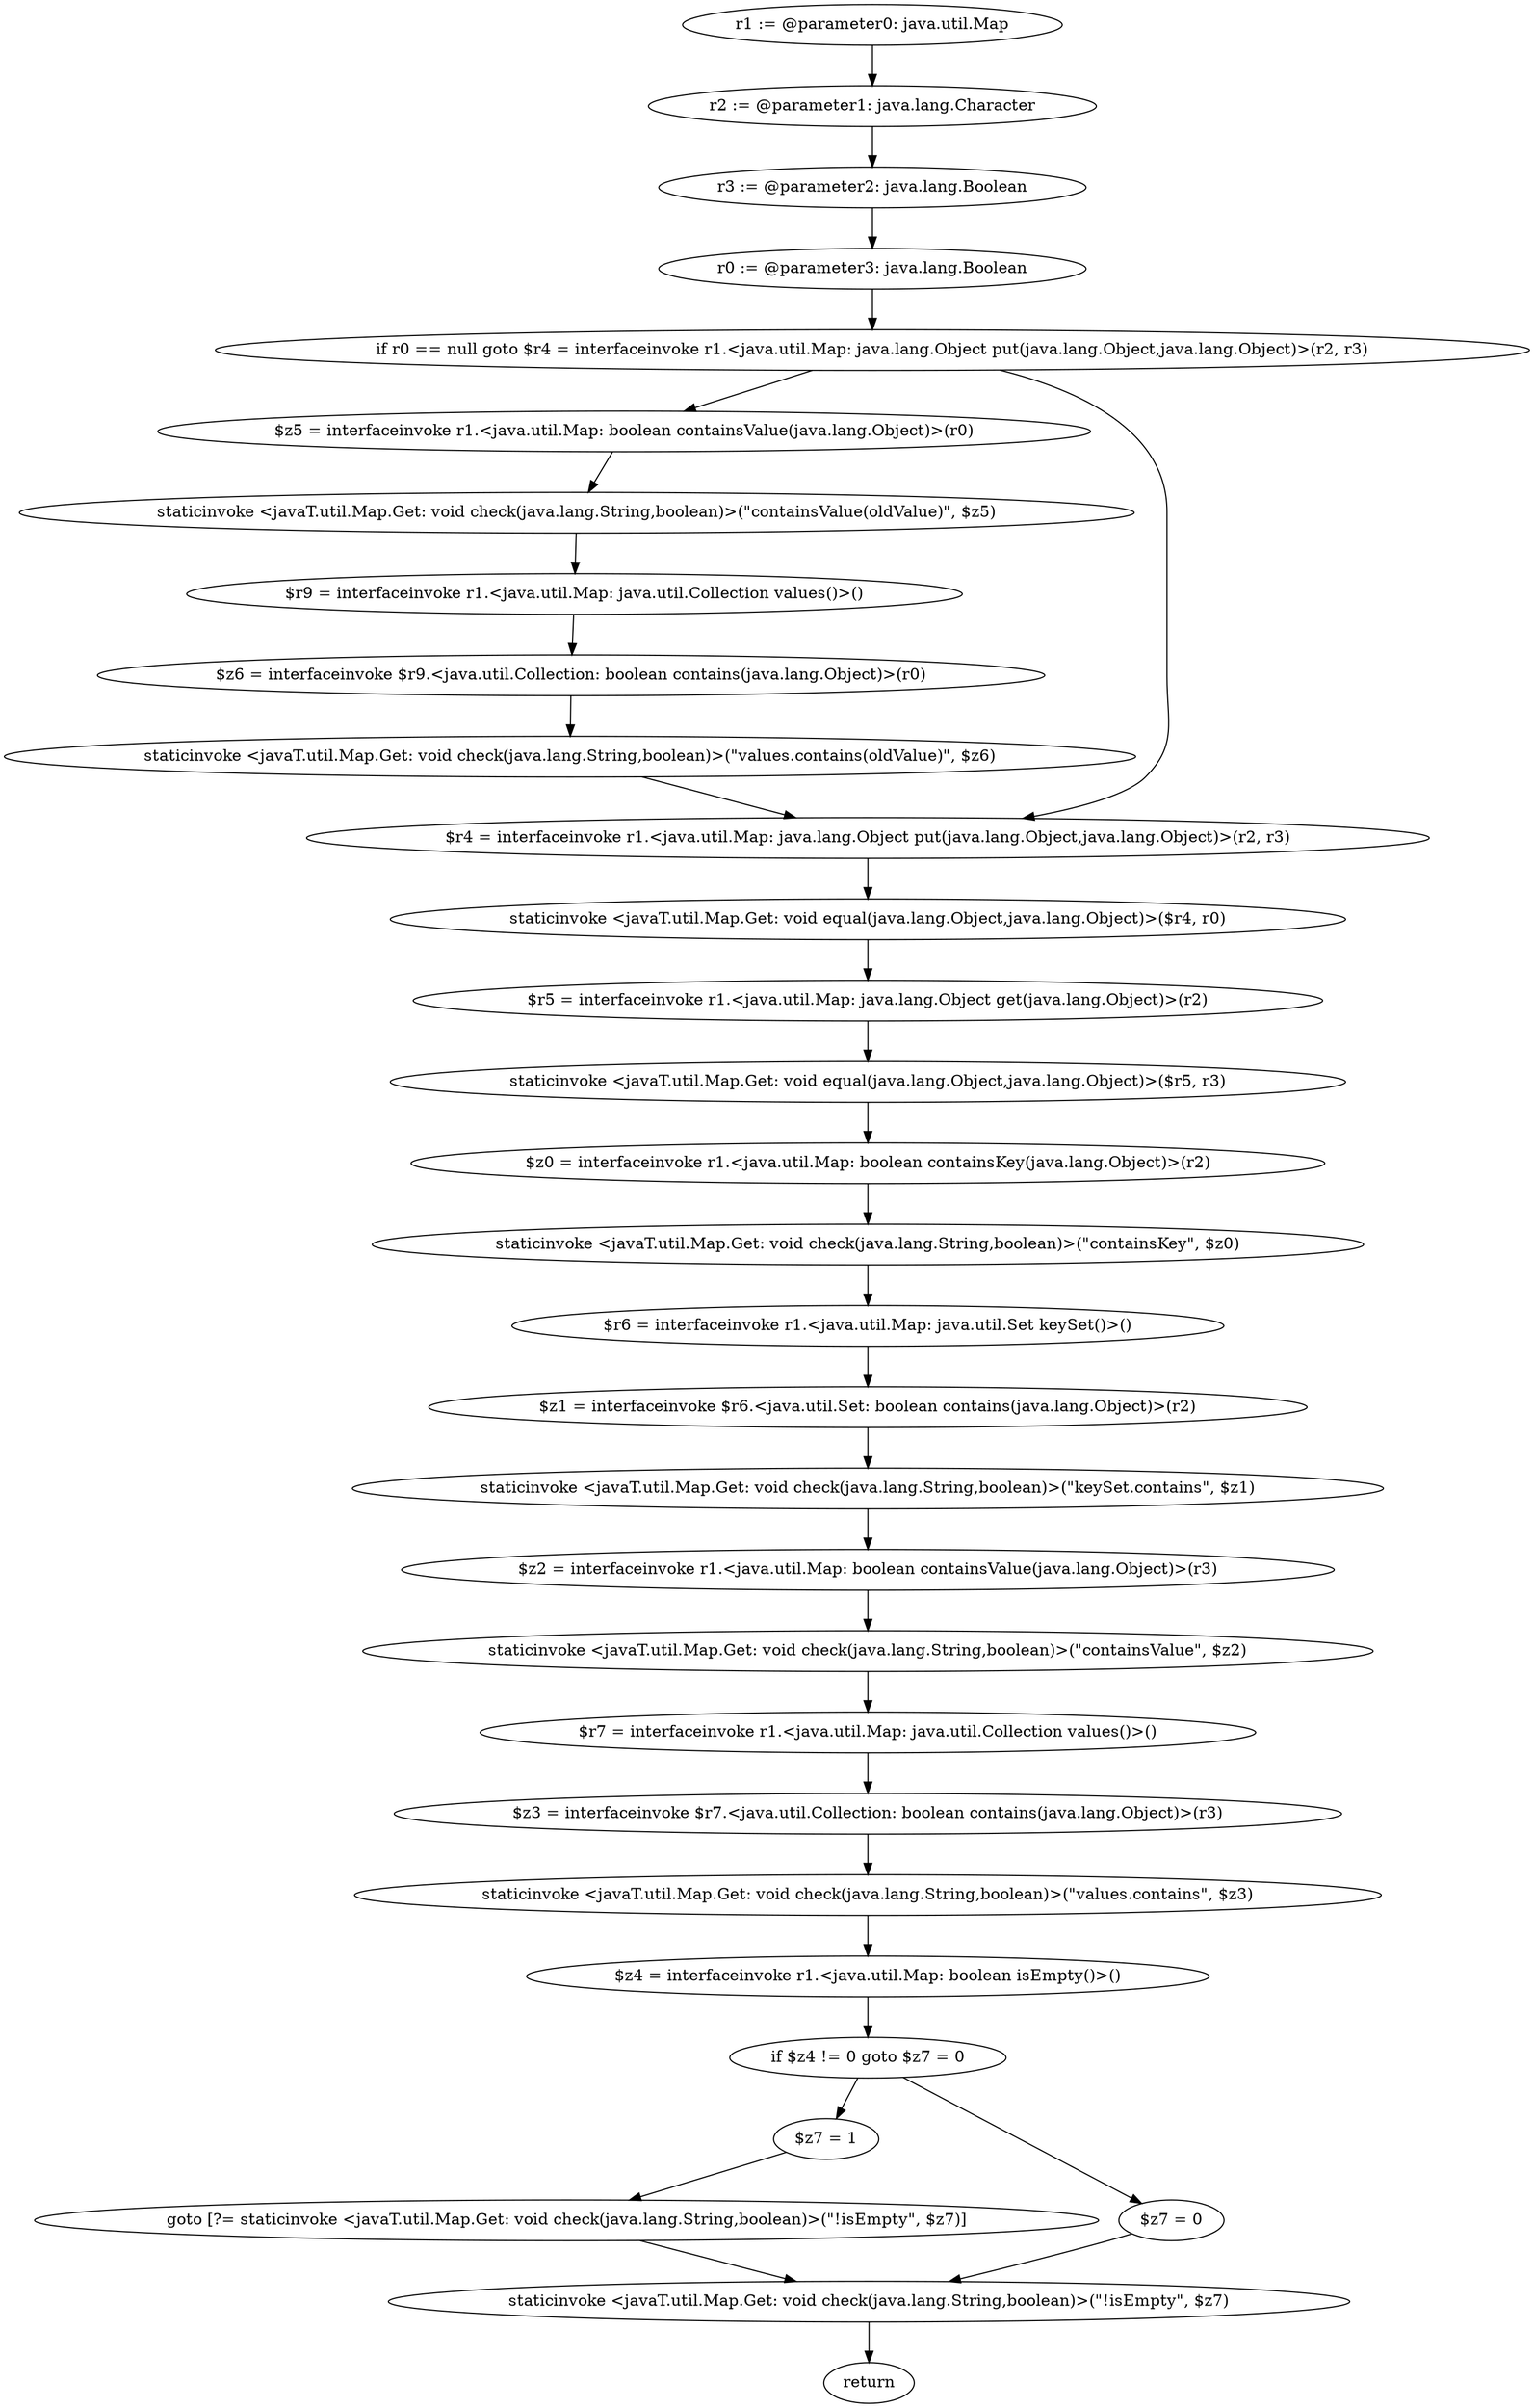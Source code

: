 digraph "unitGraph" {
    "r1 := @parameter0: java.util.Map"
    "r2 := @parameter1: java.lang.Character"
    "r3 := @parameter2: java.lang.Boolean"
    "r0 := @parameter3: java.lang.Boolean"
    "if r0 == null goto $r4 = interfaceinvoke r1.<java.util.Map: java.lang.Object put(java.lang.Object,java.lang.Object)>(r2, r3)"
    "$z5 = interfaceinvoke r1.<java.util.Map: boolean containsValue(java.lang.Object)>(r0)"
    "staticinvoke <javaT.util.Map.Get: void check(java.lang.String,boolean)>(\"containsValue(oldValue)\", $z5)"
    "$r9 = interfaceinvoke r1.<java.util.Map: java.util.Collection values()>()"
    "$z6 = interfaceinvoke $r9.<java.util.Collection: boolean contains(java.lang.Object)>(r0)"
    "staticinvoke <javaT.util.Map.Get: void check(java.lang.String,boolean)>(\"values.contains(oldValue)\", $z6)"
    "$r4 = interfaceinvoke r1.<java.util.Map: java.lang.Object put(java.lang.Object,java.lang.Object)>(r2, r3)"
    "staticinvoke <javaT.util.Map.Get: void equal(java.lang.Object,java.lang.Object)>($r4, r0)"
    "$r5 = interfaceinvoke r1.<java.util.Map: java.lang.Object get(java.lang.Object)>(r2)"
    "staticinvoke <javaT.util.Map.Get: void equal(java.lang.Object,java.lang.Object)>($r5, r3)"
    "$z0 = interfaceinvoke r1.<java.util.Map: boolean containsKey(java.lang.Object)>(r2)"
    "staticinvoke <javaT.util.Map.Get: void check(java.lang.String,boolean)>(\"containsKey\", $z0)"
    "$r6 = interfaceinvoke r1.<java.util.Map: java.util.Set keySet()>()"
    "$z1 = interfaceinvoke $r6.<java.util.Set: boolean contains(java.lang.Object)>(r2)"
    "staticinvoke <javaT.util.Map.Get: void check(java.lang.String,boolean)>(\"keySet.contains\", $z1)"
    "$z2 = interfaceinvoke r1.<java.util.Map: boolean containsValue(java.lang.Object)>(r3)"
    "staticinvoke <javaT.util.Map.Get: void check(java.lang.String,boolean)>(\"containsValue\", $z2)"
    "$r7 = interfaceinvoke r1.<java.util.Map: java.util.Collection values()>()"
    "$z3 = interfaceinvoke $r7.<java.util.Collection: boolean contains(java.lang.Object)>(r3)"
    "staticinvoke <javaT.util.Map.Get: void check(java.lang.String,boolean)>(\"values.contains\", $z3)"
    "$z4 = interfaceinvoke r1.<java.util.Map: boolean isEmpty()>()"
    "if $z4 != 0 goto $z7 = 0"
    "$z7 = 1"
    "goto [?= staticinvoke <javaT.util.Map.Get: void check(java.lang.String,boolean)>(\"!isEmpty\", $z7)]"
    "$z7 = 0"
    "staticinvoke <javaT.util.Map.Get: void check(java.lang.String,boolean)>(\"!isEmpty\", $z7)"
    "return"
    "r1 := @parameter0: java.util.Map"->"r2 := @parameter1: java.lang.Character";
    "r2 := @parameter1: java.lang.Character"->"r3 := @parameter2: java.lang.Boolean";
    "r3 := @parameter2: java.lang.Boolean"->"r0 := @parameter3: java.lang.Boolean";
    "r0 := @parameter3: java.lang.Boolean"->"if r0 == null goto $r4 = interfaceinvoke r1.<java.util.Map: java.lang.Object put(java.lang.Object,java.lang.Object)>(r2, r3)";
    "if r0 == null goto $r4 = interfaceinvoke r1.<java.util.Map: java.lang.Object put(java.lang.Object,java.lang.Object)>(r2, r3)"->"$z5 = interfaceinvoke r1.<java.util.Map: boolean containsValue(java.lang.Object)>(r0)";
    "if r0 == null goto $r4 = interfaceinvoke r1.<java.util.Map: java.lang.Object put(java.lang.Object,java.lang.Object)>(r2, r3)"->"$r4 = interfaceinvoke r1.<java.util.Map: java.lang.Object put(java.lang.Object,java.lang.Object)>(r2, r3)";
    "$z5 = interfaceinvoke r1.<java.util.Map: boolean containsValue(java.lang.Object)>(r0)"->"staticinvoke <javaT.util.Map.Get: void check(java.lang.String,boolean)>(\"containsValue(oldValue)\", $z5)";
    "staticinvoke <javaT.util.Map.Get: void check(java.lang.String,boolean)>(\"containsValue(oldValue)\", $z5)"->"$r9 = interfaceinvoke r1.<java.util.Map: java.util.Collection values()>()";
    "$r9 = interfaceinvoke r1.<java.util.Map: java.util.Collection values()>()"->"$z6 = interfaceinvoke $r9.<java.util.Collection: boolean contains(java.lang.Object)>(r0)";
    "$z6 = interfaceinvoke $r9.<java.util.Collection: boolean contains(java.lang.Object)>(r0)"->"staticinvoke <javaT.util.Map.Get: void check(java.lang.String,boolean)>(\"values.contains(oldValue)\", $z6)";
    "staticinvoke <javaT.util.Map.Get: void check(java.lang.String,boolean)>(\"values.contains(oldValue)\", $z6)"->"$r4 = interfaceinvoke r1.<java.util.Map: java.lang.Object put(java.lang.Object,java.lang.Object)>(r2, r3)";
    "$r4 = interfaceinvoke r1.<java.util.Map: java.lang.Object put(java.lang.Object,java.lang.Object)>(r2, r3)"->"staticinvoke <javaT.util.Map.Get: void equal(java.lang.Object,java.lang.Object)>($r4, r0)";
    "staticinvoke <javaT.util.Map.Get: void equal(java.lang.Object,java.lang.Object)>($r4, r0)"->"$r5 = interfaceinvoke r1.<java.util.Map: java.lang.Object get(java.lang.Object)>(r2)";
    "$r5 = interfaceinvoke r1.<java.util.Map: java.lang.Object get(java.lang.Object)>(r2)"->"staticinvoke <javaT.util.Map.Get: void equal(java.lang.Object,java.lang.Object)>($r5, r3)";
    "staticinvoke <javaT.util.Map.Get: void equal(java.lang.Object,java.lang.Object)>($r5, r3)"->"$z0 = interfaceinvoke r1.<java.util.Map: boolean containsKey(java.lang.Object)>(r2)";
    "$z0 = interfaceinvoke r1.<java.util.Map: boolean containsKey(java.lang.Object)>(r2)"->"staticinvoke <javaT.util.Map.Get: void check(java.lang.String,boolean)>(\"containsKey\", $z0)";
    "staticinvoke <javaT.util.Map.Get: void check(java.lang.String,boolean)>(\"containsKey\", $z0)"->"$r6 = interfaceinvoke r1.<java.util.Map: java.util.Set keySet()>()";
    "$r6 = interfaceinvoke r1.<java.util.Map: java.util.Set keySet()>()"->"$z1 = interfaceinvoke $r6.<java.util.Set: boolean contains(java.lang.Object)>(r2)";
    "$z1 = interfaceinvoke $r6.<java.util.Set: boolean contains(java.lang.Object)>(r2)"->"staticinvoke <javaT.util.Map.Get: void check(java.lang.String,boolean)>(\"keySet.contains\", $z1)";
    "staticinvoke <javaT.util.Map.Get: void check(java.lang.String,boolean)>(\"keySet.contains\", $z1)"->"$z2 = interfaceinvoke r1.<java.util.Map: boolean containsValue(java.lang.Object)>(r3)";
    "$z2 = interfaceinvoke r1.<java.util.Map: boolean containsValue(java.lang.Object)>(r3)"->"staticinvoke <javaT.util.Map.Get: void check(java.lang.String,boolean)>(\"containsValue\", $z2)";
    "staticinvoke <javaT.util.Map.Get: void check(java.lang.String,boolean)>(\"containsValue\", $z2)"->"$r7 = interfaceinvoke r1.<java.util.Map: java.util.Collection values()>()";
    "$r7 = interfaceinvoke r1.<java.util.Map: java.util.Collection values()>()"->"$z3 = interfaceinvoke $r7.<java.util.Collection: boolean contains(java.lang.Object)>(r3)";
    "$z3 = interfaceinvoke $r7.<java.util.Collection: boolean contains(java.lang.Object)>(r3)"->"staticinvoke <javaT.util.Map.Get: void check(java.lang.String,boolean)>(\"values.contains\", $z3)";
    "staticinvoke <javaT.util.Map.Get: void check(java.lang.String,boolean)>(\"values.contains\", $z3)"->"$z4 = interfaceinvoke r1.<java.util.Map: boolean isEmpty()>()";
    "$z4 = interfaceinvoke r1.<java.util.Map: boolean isEmpty()>()"->"if $z4 != 0 goto $z7 = 0";
    "if $z4 != 0 goto $z7 = 0"->"$z7 = 1";
    "if $z4 != 0 goto $z7 = 0"->"$z7 = 0";
    "$z7 = 1"->"goto [?= staticinvoke <javaT.util.Map.Get: void check(java.lang.String,boolean)>(\"!isEmpty\", $z7)]";
    "goto [?= staticinvoke <javaT.util.Map.Get: void check(java.lang.String,boolean)>(\"!isEmpty\", $z7)]"->"staticinvoke <javaT.util.Map.Get: void check(java.lang.String,boolean)>(\"!isEmpty\", $z7)";
    "$z7 = 0"->"staticinvoke <javaT.util.Map.Get: void check(java.lang.String,boolean)>(\"!isEmpty\", $z7)";
    "staticinvoke <javaT.util.Map.Get: void check(java.lang.String,boolean)>(\"!isEmpty\", $z7)"->"return";
}

